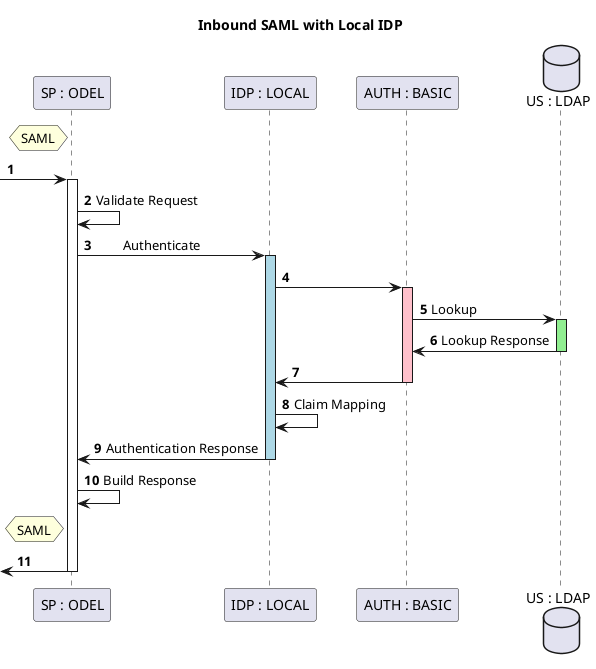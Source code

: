 @startuml
Title : Inbound SAML with Local IDP


participant "SP : ODEL" as SP
participant "IDP : LOCAL" as IDP
participant "AUTH : BASIC" as AUTH
database "US : LDAP" as US_ODEL


autonumber

hnote left SP
SAML
end hnote
 -> SP
activate SP
SP -> SP : Validate Request
SP -> IDP : \tAuthenticate
    activate IDP #lightBlue
    IDP -> AUTH
        activate AUTH #Pink
        AUTH -> US_ODEL : Lookup
            activate US_ODEL #lightGreen
            US_ODEL -> AUTH : Lookup Response
            deactivate US_ODEL
            AUTH -> IDP
        deactivate AUTH #Pink
    IDP -> IDP : Claim Mapping
    IDP -> SP : Authentication Response
    deactivate IDP
SP -> SP : Build Response
hnote left SP
SAML
end hnote
 <- SP
deactivate SP


@enduml